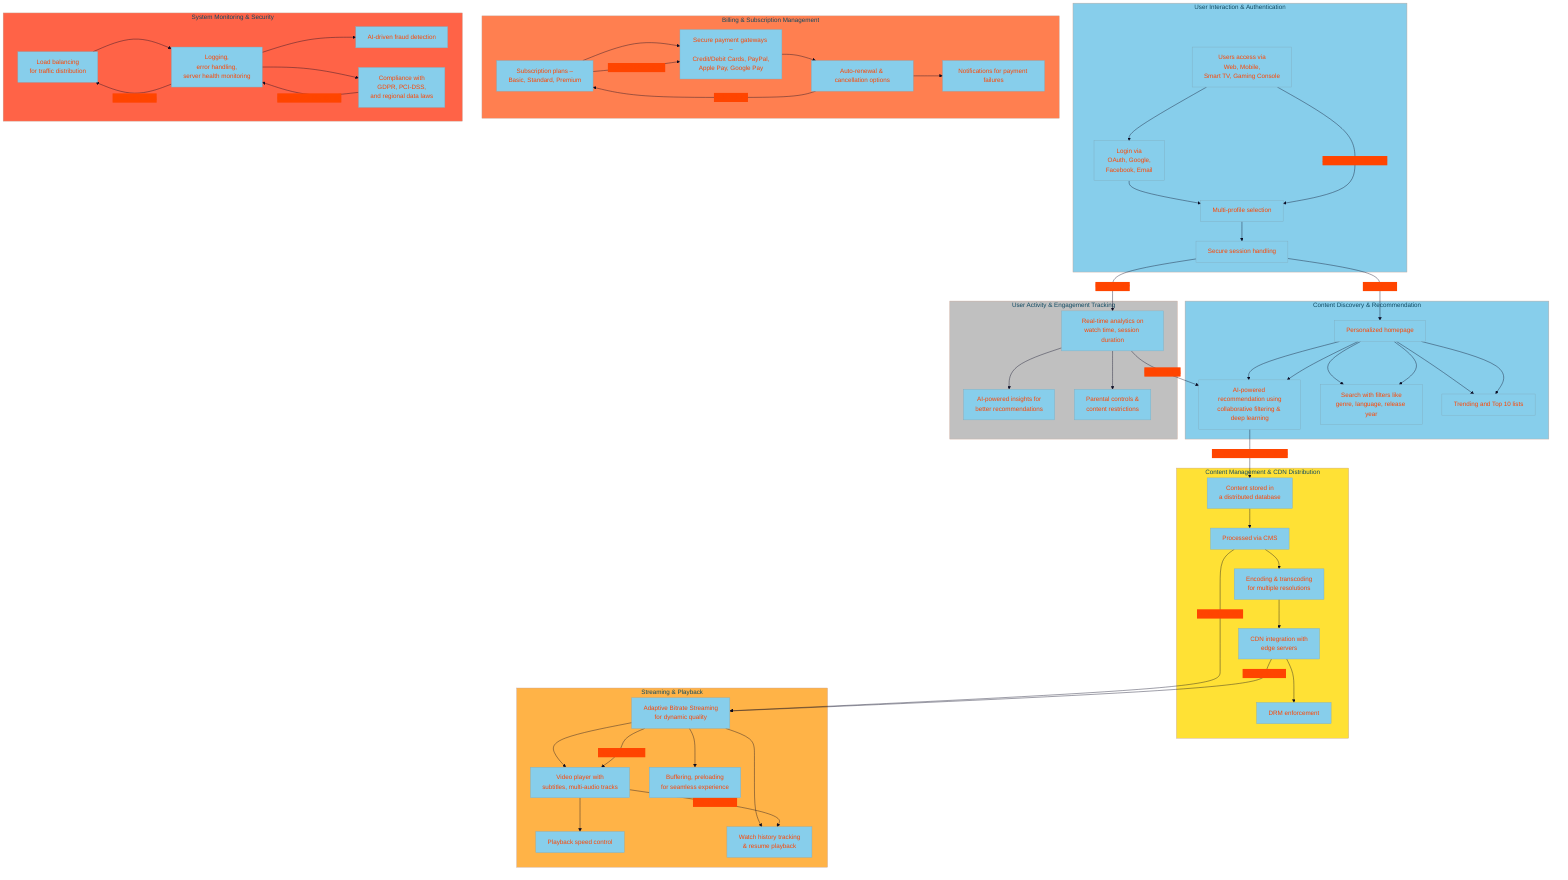 %%{init: {'theme': 'base', 'themeVariables': {'background': '#F5F5DC', 'primaryColor': '#87CEEB', 'primaryTextColor': '#FF4500', 'edgeLabelBackground': '#FF4500', 'secondaryColor': '#FF4500'}}}%%
flowchart TD
    subgraph UserInteraction [User Interaction & Authentication]
        style UserInteraction fill:#87CEEB
        A[Users access via\nWeb, Mobile,\nSmart TV, Gaming Console] --> B[Login via\nOAuth, Google,\nFacebook, Email]
        B --> C[Multi-profile selection]
        C --> D[Secure session handling]
    end

    subgraph RecommendationEngine [Content Discovery & Recommendation]
        style RecommendationEngine fill:#87CEEB
        E[Personalized homepage] --> F[AI-powered recommendation using\ncollaborative filtering & deep learning]
        E --> G[Search with filters like\ngenre, language, release year]
        E --> H[Trending and Top 10 lists]
    end

    subgraph ContentManagement [Content Management & CDN Distribution]
        style ContentManagement fill:#FFE135
        I[Content stored in\na distributed database] --> J[Processed via CMS]
        J --> K[Encoding & transcoding\nfor multiple resolutions]
        K --> L[CDN integration with\nedge servers]
        L --> M[DRM enforcement]
    end

    subgraph StreamingPlayback [Streaming & Playback]
        style StreamingPlayback fill:#FFB347
        N[Adaptive Bitrate Streaming\nfor dynamic quality] --> O[Video player with\nsubtitles, multi-audio tracks]
        O --> P[Playback speed control]
        N --> Q[Buffering, preloading\nfor seamless experience]
        N --> R[Watch history tracking\n& resume playback]
    end

    subgraph UserActivity [User Activity & Engagement Tracking]
        style UserActivity fill:#C0C0C0
        S[Real-time analytics on\nwatch time, session duration] --> T[AI-powered insights for\nbetter recommendations]
        S --> U[Parental controls &\ncontent restrictions]
    end

    subgraph BillingManagement [Billing & Subscription Management]
        style BillingManagement fill:#FF7F50
        V[Subscription plans –\nBasic, Standard, Premium] --> W[Secure payment gateways –\nCredit/Debit Cards, PayPal,\nApple Pay, Google Pay]
        W --> X[Auto-renewal & cancellation options]
        X --> Y[Notifications for payment failures]
    end

    subgraph SystemMonitoring [System Monitoring & Security]
        style SystemMonitoring fill:#FF6347
        Z[Load balancing\nfor traffic distribution] --> AA[Logging,\nerror handling,\nserver health monitoring]
        AA --> AB[AI-driven fraud detection]
        AA --> AC[Compliance with\nGDPR, PCI-DSS,\nand regional data laws]
    end

    %% Data flow arrows
    A -->|Authentication & Profile| C
    D -->|Session Info| E
    D -->|User Activity| S
    E --> F
    E --> G
    E --> H
    F -->|Content Recommendations| I
    J -->|Content Delivery| N
    L -->|Streaming Data| N
    N -->|Playback Control| O
    O -->|User Interaction| R
    S -->|User Insights| F
    V -->|Payment Processing| W
    X -->|Notifications| V
    AA -->|Monitoring Data| Z
    AC -->|Compliance Monitoring| AA